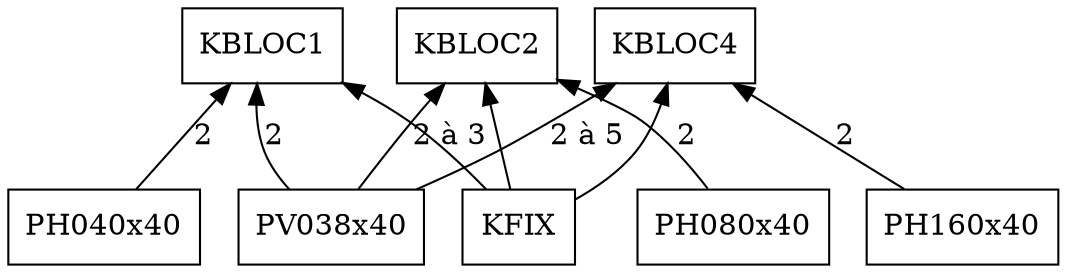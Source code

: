 digraph
{
	rankdir=BT
// Noeuds --------------------------------------------------
	node[shape=box]

	// Produits finis
	KBLOC1 //[label="Kit bloc simple"]
	KBLOC2 //[label="Kit bloc double"]
	KBLOC4 //[label="Kit bloc quadruple"]

	// Planches
	PH160x40 //[label="Planche horizontale 160x40cm"]
	PH080x40 //[label="Planche horizontale 80x40cm"]
	PH040x40 //[label="Planche horizontale 40x40cm"]
	PV038x40 //[label="Planche verticale 38x40cm"]

	// Fixations
	KFIX //[label="Kit de fixation"]

// Arcs --------------------------------------------------
	PV038x40	-> KBLOC1 [label="2"]
	PH040x40	-> KBLOC1 [label="2"]
	KFIX		-> KBLOC1

	PV038x40	-> KBLOC2 [label="2 à 3"]
	PH080x40	-> KBLOC2 [label="2"]
	KFIX		-> KBLOC2

	PV038x40	-> KBLOC4 [label="2 à 5"]
	PH160x40	-> KBLOC4 [label="2"]
	KFIX		-> KBLOC4
}

